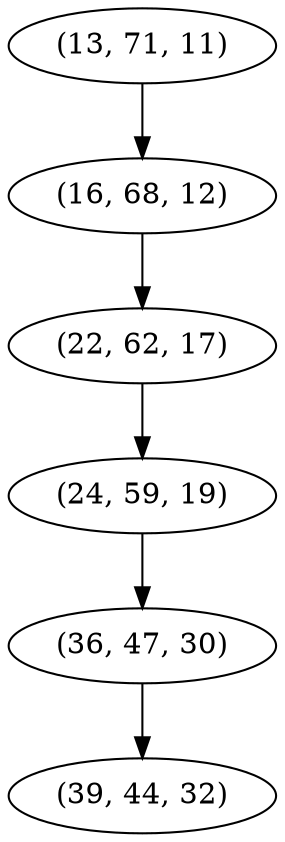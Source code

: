 digraph tree {
    "(13, 71, 11)";
    "(16, 68, 12)";
    "(22, 62, 17)";
    "(24, 59, 19)";
    "(36, 47, 30)";
    "(39, 44, 32)";
    "(13, 71, 11)" -> "(16, 68, 12)";
    "(16, 68, 12)" -> "(22, 62, 17)";
    "(22, 62, 17)" -> "(24, 59, 19)";
    "(24, 59, 19)" -> "(36, 47, 30)";
    "(36, 47, 30)" -> "(39, 44, 32)";
}
